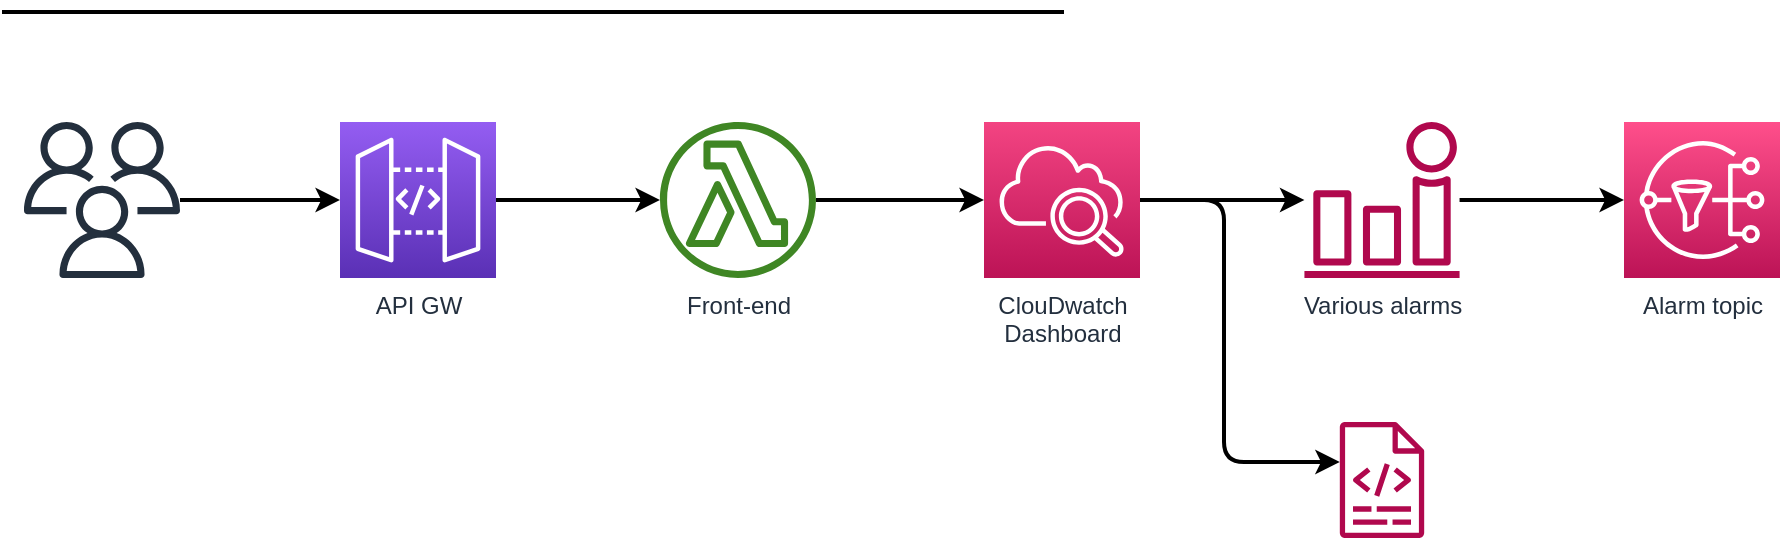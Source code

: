 <mxfile version="20.8.16" type="device" pages="2"><diagram name="Public" id="DnbvR8uSvg09ndF75B5V"><mxGraphModel dx="1403" dy="1106" grid="1" gridSize="10" guides="1" tooltips="1" connect="1" arrows="1" fold="1" page="1" pageScale="1" pageWidth="827" pageHeight="1169" math="0" shadow="0"><root><mxCell id="yr2AkE5JkxGKWlr9tLyR-0"/><mxCell id="yr2AkE5JkxGKWlr9tLyR-1" parent="yr2AkE5JkxGKWlr9tLyR-0"/><mxCell id="yr2AkE5JkxGKWlr9tLyR-2" value="" style="line;strokeWidth=2;html=1;fontSize=14;rounded=1;" vertex="1" parent="yr2AkE5JkxGKWlr9tLyR-1"><mxGeometry x="29" y="70" width="531" height="10" as="geometry"/></mxCell><mxCell id="hzzMBLK_l7JN2PZ_gz6C-0" style="edgeStyle=orthogonalEdgeStyle;rounded=1;orthogonalLoop=1;jettySize=auto;html=1;strokeWidth=2;" edge="1" parent="yr2AkE5JkxGKWlr9tLyR-1" source="yr2AkE5JkxGKWlr9tLyR-11" target="yr2AkE5JkxGKWlr9tLyR-13"><mxGeometry relative="1" as="geometry"/></mxCell><mxCell id="yr2AkE5JkxGKWlr9tLyR-11" value="" style="sketch=0;outlineConnect=0;fontColor=#232F3E;gradientColor=none;fillColor=#232F3D;strokeColor=none;dashed=0;verticalLabelPosition=bottom;verticalAlign=top;align=center;html=1;fontSize=12;fontStyle=0;aspect=fixed;pointerEvents=1;shape=mxgraph.aws4.users;" vertex="1" parent="yr2AkE5JkxGKWlr9tLyR-1"><mxGeometry x="40" y="130" width="78" height="78" as="geometry"/></mxCell><mxCell id="yr2AkE5JkxGKWlr9tLyR-12" style="edgeStyle=orthogonalEdgeStyle;rounded=1;orthogonalLoop=1;jettySize=auto;html=1;strokeWidth=2;" edge="1" parent="yr2AkE5JkxGKWlr9tLyR-1" source="yr2AkE5JkxGKWlr9tLyR-13" target="yr2AkE5JkxGKWlr9tLyR-17"><mxGeometry relative="1" as="geometry"/></mxCell><mxCell id="yr2AkE5JkxGKWlr9tLyR-13" value="API GW&lt;br&gt;" style="sketch=0;points=[[0,0,0],[0.25,0,0],[0.5,0,0],[0.75,0,0],[1,0,0],[0,1,0],[0.25,1,0],[0.5,1,0],[0.75,1,0],[1,1,0],[0,0.25,0],[0,0.5,0],[0,0.75,0],[1,0.25,0],[1,0.5,0],[1,0.75,0]];outlineConnect=0;fontColor=#232F3E;gradientColor=#945DF2;gradientDirection=north;fillColor=#5A30B5;strokeColor=#ffffff;dashed=0;verticalLabelPosition=bottom;verticalAlign=top;align=center;html=1;fontSize=12;fontStyle=0;aspect=fixed;shape=mxgraph.aws4.resourceIcon;resIcon=mxgraph.aws4.api_gateway;" vertex="1" parent="yr2AkE5JkxGKWlr9tLyR-1"><mxGeometry x="198" y="130" width="78" height="78" as="geometry"/></mxCell><mxCell id="cD44N2z0kFf55UVd5oeD-5" style="edgeStyle=orthogonalEdgeStyle;rounded=1;orthogonalLoop=1;jettySize=auto;html=1;strokeWidth=2;" edge="1" parent="yr2AkE5JkxGKWlr9tLyR-1" source="yr2AkE5JkxGKWlr9tLyR-17" target="cD44N2z0kFf55UVd5oeD-1"><mxGeometry relative="1" as="geometry"/></mxCell><mxCell id="yr2AkE5JkxGKWlr9tLyR-17" value="Front-end" style="sketch=0;outlineConnect=0;fontColor=#232F3E;gradientColor=none;fillColor=#3F8624;strokeColor=none;dashed=0;verticalLabelPosition=bottom;verticalAlign=top;align=center;html=1;fontSize=12;fontStyle=0;aspect=fixed;pointerEvents=1;shape=mxgraph.aws4.lambda_function;" vertex="1" parent="yr2AkE5JkxGKWlr9tLyR-1"><mxGeometry x="358" y="130" width="78" height="78" as="geometry"/></mxCell><mxCell id="cD44N2z0kFf55UVd5oeD-0" value="Alarm topic" style="sketch=0;points=[[0,0,0],[0.25,0,0],[0.5,0,0],[0.75,0,0],[1,0,0],[0,1,0],[0.25,1,0],[0.5,1,0],[0.75,1,0],[1,1,0],[0,0.25,0],[0,0.5,0],[0,0.75,0],[1,0.25,0],[1,0.5,0],[1,0.75,0]];outlineConnect=0;fontColor=#232F3E;gradientColor=#FF4F8B;gradientDirection=north;fillColor=#BC1356;strokeColor=#ffffff;dashed=0;verticalLabelPosition=bottom;verticalAlign=top;align=center;html=1;fontSize=12;fontStyle=0;aspect=fixed;shape=mxgraph.aws4.resourceIcon;resIcon=mxgraph.aws4.sns;" vertex="1" parent="yr2AkE5JkxGKWlr9tLyR-1"><mxGeometry x="840" y="130" width="78" height="78" as="geometry"/></mxCell><mxCell id="cD44N2z0kFf55UVd5oeD-3" style="edgeStyle=orthogonalEdgeStyle;rounded=1;orthogonalLoop=1;jettySize=auto;html=1;strokeWidth=2;" edge="1" parent="yr2AkE5JkxGKWlr9tLyR-1" source="cD44N2z0kFf55UVd5oeD-1" target="cD44N2z0kFf55UVd5oeD-2"><mxGeometry relative="1" as="geometry"/></mxCell><mxCell id="cD44N2z0kFf55UVd5oeD-7" style="edgeStyle=orthogonalEdgeStyle;rounded=1;orthogonalLoop=1;jettySize=auto;html=1;strokeWidth=2;" edge="1" parent="yr2AkE5JkxGKWlr9tLyR-1" source="cD44N2z0kFf55UVd5oeD-1" target="cD44N2z0kFf55UVd5oeD-6"><mxGeometry relative="1" as="geometry"><Array as="points"><mxPoint x="640" y="169"/><mxPoint x="640" y="300"/></Array></mxGeometry></mxCell><mxCell id="cD44N2z0kFf55UVd5oeD-1" value="ClouDwatch&lt;br&gt;Dashboard" style="sketch=0;points=[[0,0,0],[0.25,0,0],[0.5,0,0],[0.75,0,0],[1,0,0],[0,1,0],[0.25,1,0],[0.5,1,0],[0.75,1,0],[1,1,0],[0,0.25,0],[0,0.5,0],[0,0.75,0],[1,0.25,0],[1,0.5,0],[1,0.75,0]];points=[[0,0,0],[0.25,0,0],[0.5,0,0],[0.75,0,0],[1,0,0],[0,1,0],[0.25,1,0],[0.5,1,0],[0.75,1,0],[1,1,0],[0,0.25,0],[0,0.5,0],[0,0.75,0],[1,0.25,0],[1,0.5,0],[1,0.75,0]];outlineConnect=0;fontColor=#232F3E;gradientColor=#F34482;gradientDirection=north;fillColor=#BC1356;strokeColor=#ffffff;dashed=0;verticalLabelPosition=bottom;verticalAlign=top;align=center;html=1;fontSize=12;fontStyle=0;aspect=fixed;shape=mxgraph.aws4.resourceIcon;resIcon=mxgraph.aws4.cloudwatch_2;" vertex="1" parent="yr2AkE5JkxGKWlr9tLyR-1"><mxGeometry x="520" y="130" width="78" height="78" as="geometry"/></mxCell><mxCell id="cD44N2z0kFf55UVd5oeD-4" style="edgeStyle=orthogonalEdgeStyle;rounded=1;orthogonalLoop=1;jettySize=auto;html=1;strokeWidth=2;" edge="1" parent="yr2AkE5JkxGKWlr9tLyR-1" source="cD44N2z0kFf55UVd5oeD-2" target="cD44N2z0kFf55UVd5oeD-0"><mxGeometry relative="1" as="geometry"/></mxCell><mxCell id="cD44N2z0kFf55UVd5oeD-2" value="Various alarms" style="sketch=0;outlineConnect=0;fontColor=#232F3E;gradientColor=none;fillColor=#B0084D;strokeColor=none;dashed=0;verticalLabelPosition=bottom;verticalAlign=top;align=center;html=1;fontSize=12;fontStyle=0;aspect=fixed;pointerEvents=1;shape=mxgraph.aws4.alarm;" vertex="1" parent="yr2AkE5JkxGKWlr9tLyR-1"><mxGeometry x="680" y="130" width="78" height="78" as="geometry"/></mxCell><mxCell id="cD44N2z0kFf55UVd5oeD-6" value="" style="sketch=0;outlineConnect=0;fontColor=#232F3E;gradientColor=none;fillColor=#B0084D;strokeColor=none;dashed=0;verticalLabelPosition=bottom;verticalAlign=top;align=center;html=1;fontSize=12;fontStyle=0;aspect=fixed;pointerEvents=1;shape=mxgraph.aws4.logs;" vertex="1" parent="yr2AkE5JkxGKWlr9tLyR-1"><mxGeometry x="680" y="280" width="78" height="58" as="geometry"/></mxCell></root></mxGraphModel></diagram><diagram id="Ht1M8jgEwFfnCIfOTk4-" name="Private"><mxGraphModel dx="1403" dy="1106" grid="1" gridSize="10" guides="1" tooltips="1" connect="1" arrows="1" fold="1" page="1" pageScale="1" pageWidth="827" pageHeight="1169" math="0" shadow="0"><root><mxCell id="0"/><mxCell id="1" parent="0"/><mxCell id="SCVMTBWpLvtzJIhz15lM-1" value="" style="line;strokeWidth=2;html=1;fontSize=14;rounded=1;" parent="1" vertex="1"><mxGeometry x="13.5" y="70" width="781" height="10" as="geometry"/></mxCell><mxCell id="vi_9uc9S0S1V204IJGP3-10" style="edgeStyle=orthogonalEdgeStyle;rounded=1;orthogonalLoop=1;jettySize=auto;html=1;strokeWidth=2;startArrow=none;" parent="1" source="oXaukxSiQ05kNEkk0xUT-4" target="AQf1yF7t2RNp_DulaBXD-1" edge="1"><mxGeometry relative="1" as="geometry"/></mxCell><mxCell id="vi_9uc9S0S1V204IJGP3-1" value="" style="sketch=0;outlineConnect=0;fontColor=#232F3E;gradientColor=none;fillColor=#232F3D;strokeColor=none;dashed=0;verticalLabelPosition=bottom;verticalAlign=top;align=center;html=1;fontSize=12;fontStyle=0;aspect=fixed;pointerEvents=1;shape=mxgraph.aws4.users;" parent="1" vertex="1"><mxGeometry x="29" y="280" width="78" height="78" as="geometry"/></mxCell><mxCell id="vi_9uc9S0S1V204IJGP3-5" style="edgeStyle=orthogonalEdgeStyle;rounded=1;orthogonalLoop=1;jettySize=auto;html=1;strokeWidth=2;" parent="1" source="vi_9uc9S0S1V204IJGP3-3" target="vi_9uc9S0S1V204IJGP3-4" edge="1"><mxGeometry relative="1" as="geometry"/></mxCell><mxCell id="vi_9uc9S0S1V204IJGP3-3" value="API GW&lt;br&gt;(private)" style="sketch=0;points=[[0,0,0],[0.25,0,0],[0.5,0,0],[0.75,0,0],[1,0,0],[0,1,0],[0.25,1,0],[0.5,1,0],[0.75,1,0],[1,1,0],[0,0.25,0],[0,0.5,0],[0,0.75,0],[1,0.25,0],[1,0.5,0],[1,0.75,0]];outlineConnect=0;fontColor=#232F3E;gradientColor=#945DF2;gradientDirection=north;fillColor=#5A30B5;strokeColor=#ffffff;dashed=0;verticalLabelPosition=bottom;verticalAlign=top;align=center;html=1;fontSize=12;fontStyle=0;aspect=fixed;shape=mxgraph.aws4.resourceIcon;resIcon=mxgraph.aws4.api_gateway;" parent="1" vertex="1"><mxGeometry x="528" y="280" width="78" height="78" as="geometry"/></mxCell><mxCell id="CNLYWMID2YX4ise-qViQ-8" style="edgeStyle=orthogonalEdgeStyle;rounded=1;orthogonalLoop=1;jettySize=auto;html=1;strokeWidth=2;" edge="1" parent="1" source="vi_9uc9S0S1V204IJGP3-4" target="CNLYWMID2YX4ise-qViQ-4"><mxGeometry relative="1" as="geometry"/></mxCell><mxCell id="vi_9uc9S0S1V204IJGP3-4" value="Front-end" style="sketch=0;outlineConnect=0;fontColor=#232F3E;gradientColor=none;fillColor=#3F8624;strokeColor=none;dashed=0;verticalLabelPosition=bottom;verticalAlign=top;align=center;html=1;fontSize=12;fontStyle=0;aspect=fixed;pointerEvents=1;shape=mxgraph.aws4.lambda_function;" parent="1" vertex="1"><mxGeometry x="688" y="280" width="78" height="78" as="geometry"/></mxCell><mxCell id="mT09AMJbV9eIGyxf14k3-2" value="VPC" style="sketch=0;outlineConnect=0;gradientColor=none;html=1;whiteSpace=wrap;fontSize=12;fontStyle=0;shape=mxgraph.aws4.group;grIcon=mxgraph.aws4.group_vpc;strokeColor=#879196;fillColor=none;verticalAlign=top;align=left;spacingLeft=30;fontColor=#879196;dashed=0;" parent="1" vertex="1"><mxGeometry x="179" y="239" width="450" height="160" as="geometry"/></mxCell><mxCell id="AQf1yF7t2RNp_DulaBXD-2" style="edgeStyle=orthogonalEdgeStyle;rounded=1;orthogonalLoop=1;jettySize=auto;html=1;strokeWidth=2;" parent="1" source="AQf1yF7t2RNp_DulaBXD-1" target="vi_9uc9S0S1V204IJGP3-3" edge="1"><mxGeometry relative="1" as="geometry"/></mxCell><mxCell id="AQf1yF7t2RNp_DulaBXD-1" value="VPC Endpoint" style="sketch=0;outlineConnect=0;fontColor=#232F3E;gradientColor=none;fillColor=#4D27AA;strokeColor=none;dashed=0;verticalLabelPosition=bottom;verticalAlign=top;align=center;html=1;fontSize=12;fontStyle=0;aspect=fixed;pointerEvents=1;shape=mxgraph.aws4.endpoint;" parent="1" vertex="1"><mxGeometry x="368" y="280" width="78" height="78" as="geometry"/></mxCell><mxCell id="oXaukxSiQ05kNEkk0xUT-10" style="edgeStyle=orthogonalEdgeStyle;rounded=1;orthogonalLoop=1;jettySize=auto;html=1;entryX=0;entryY=0.25;entryDx=0;entryDy=0;entryPerimeter=0;strokeWidth=2;" parent="1" source="oXaukxSiQ05kNEkk0xUT-1" target="vi_9uc9S0S1V204IJGP3-3" edge="1"><mxGeometry relative="1" as="geometry"><Array as="points"><mxPoint x="489" y="160"/><mxPoint x="489" y="300"/></Array></mxGeometry></mxCell><mxCell id="oXaukxSiQ05kNEkk0xUT-1" value="Certificate" style="sketch=0;outlineConnect=0;fontColor=#232F3E;gradientColor=none;fillColor=#3F8624;strokeColor=none;dashed=0;verticalLabelPosition=bottom;verticalAlign=top;align=center;html=1;fontSize=12;fontStyle=0;aspect=fixed;pointerEvents=1;shape=mxgraph.aws4.certificate_manager;" parent="1" vertex="1"><mxGeometry x="218.5" y="120" width="59" height="78" as="geometry"/></mxCell><mxCell id="oXaukxSiQ05kNEkk0xUT-6" style="edgeStyle=orthogonalEdgeStyle;rounded=1;orthogonalLoop=1;jettySize=auto;html=1;strokeWidth=2;" parent="1" source="oXaukxSiQ05kNEkk0xUT-1" target="oXaukxSiQ05kNEkk0xUT-4" edge="1"><mxGeometry relative="1" as="geometry"><mxPoint x="209" y="159" as="sourcePoint"/><Array as="points"><mxPoint x="169" y="159"/><mxPoint x="169" y="300"/></Array></mxGeometry></mxCell><mxCell id="oXaukxSiQ05kNEkk0xUT-8" style="edgeStyle=orthogonalEdgeStyle;rounded=1;orthogonalLoop=1;jettySize=auto;html=1;entryX=0;entryY=0.75;entryDx=0;entryDy=0;entryPerimeter=0;strokeWidth=2;" parent="1" source="oXaukxSiQ05kNEkk0xUT-3" target="vi_9uc9S0S1V204IJGP3-3" edge="1"><mxGeometry relative="1" as="geometry"><Array as="points"><mxPoint x="489" y="639"/><mxPoint x="489" y="339"/></Array></mxGeometry></mxCell><mxCell id="oXaukxSiQ05kNEkk0xUT-9" style="edgeStyle=orthogonalEdgeStyle;rounded=1;orthogonalLoop=1;jettySize=auto;html=1;strokeWidth=2;" parent="1" source="oXaukxSiQ05kNEkk0xUT-3" target="oXaukxSiQ05kNEkk0xUT-4" edge="1"><mxGeometry relative="1" as="geometry"><Array as="points"><mxPoint x="169" y="639"/><mxPoint x="169" y="340"/></Array></mxGeometry></mxCell><mxCell id="oXaukxSiQ05kNEkk0xUT-3" value="Route 53&lt;br&gt;Domain" style="sketch=0;points=[[0,0,0],[0.25,0,0],[0.5,0,0],[0.75,0,0],[1,0,0],[0,1,0],[0.25,1,0],[0.5,1,0],[0.75,1,0],[1,1,0],[0,0.25,0],[0,0.5,0],[0,0.75,0],[1,0.25,0],[1,0.5,0],[1,0.75,0]];outlineConnect=0;fontColor=#232F3E;gradientColor=#945DF2;gradientDirection=north;fillColor=#5A30B5;strokeColor=#ffffff;dashed=0;verticalLabelPosition=bottom;verticalAlign=top;align=center;html=1;fontSize=12;fontStyle=0;aspect=fixed;shape=mxgraph.aws4.resourceIcon;resIcon=mxgraph.aws4.route_53;" parent="1" vertex="1"><mxGeometry x="209" y="600" width="78" height="78" as="geometry"/></mxCell><mxCell id="oXaukxSiQ05kNEkk0xUT-5" value="" style="edgeStyle=orthogonalEdgeStyle;rounded=1;orthogonalLoop=1;jettySize=auto;html=1;strokeWidth=2;endArrow=none;" parent="1" source="vi_9uc9S0S1V204IJGP3-1" target="oXaukxSiQ05kNEkk0xUT-4" edge="1"><mxGeometry relative="1" as="geometry"><mxPoint x="27" y="319" as="sourcePoint"/><mxPoint x="368" y="319" as="targetPoint"/></mxGeometry></mxCell><mxCell id="oXaukxSiQ05kNEkk0xUT-12" style="edgeStyle=orthogonalEdgeStyle;rounded=1;orthogonalLoop=1;jettySize=auto;html=1;strokeWidth=2;" parent="1" source="oXaukxSiQ05kNEkk0xUT-4" target="oXaukxSiQ05kNEkk0xUT-11" edge="1"><mxGeometry relative="1" as="geometry"><Array as="points"><mxPoint x="319" y="340"/><mxPoint x="319" y="420"/><mxPoint x="248" y="420"/></Array></mxGeometry></mxCell><mxCell id="oXaukxSiQ05kNEkk0xUT-4" value="Application LB" style="sketch=0;outlineConnect=0;fontColor=#232F3E;gradientColor=none;fillColor=#4D27AA;strokeColor=none;dashed=0;verticalLabelPosition=bottom;verticalAlign=top;align=center;html=1;fontSize=12;fontStyle=0;aspect=fixed;pointerEvents=1;shape=mxgraph.aws4.application_load_balancer;" parent="1" vertex="1"><mxGeometry x="209" y="280" width="78" height="78" as="geometry"/></mxCell><mxCell id="oXaukxSiQ05kNEkk0xUT-11" value="access logs" style="sketch=0;outlineConnect=0;fontColor=#232F3E;gradientColor=none;fillColor=#3F8624;strokeColor=none;dashed=0;verticalLabelPosition=bottom;verticalAlign=top;align=center;html=1;fontSize=12;fontStyle=0;aspect=fixed;pointerEvents=1;shape=mxgraph.aws4.bucket_with_objects;" parent="1" vertex="1"><mxGeometry x="210.5" y="440" width="75" height="78" as="geometry"/></mxCell><mxCell id="CNLYWMID2YX4ise-qViQ-1" value="Alarm topic" style="sketch=0;points=[[0,0,0],[0.25,0,0],[0.5,0,0],[0.75,0,0],[1,0,0],[0,1,0],[0.25,1,0],[0.5,1,0],[0.75,1,0],[1,1,0],[0,0.25,0],[0,0.5,0],[0,0.75,0],[1,0.25,0],[1,0.5,0],[1,0.75,0]];outlineConnect=0;fontColor=#232F3E;gradientColor=#FF4F8B;gradientDirection=north;fillColor=#BC1356;strokeColor=#ffffff;dashed=0;verticalLabelPosition=bottom;verticalAlign=top;align=center;html=1;fontSize=12;fontStyle=0;aspect=fixed;shape=mxgraph.aws4.resourceIcon;resIcon=mxgraph.aws4.sns;" vertex="1" parent="1"><mxGeometry x="1170" y="280" width="78" height="78" as="geometry"/></mxCell><mxCell id="CNLYWMID2YX4ise-qViQ-2" style="edgeStyle=orthogonalEdgeStyle;rounded=1;orthogonalLoop=1;jettySize=auto;html=1;strokeWidth=2;" edge="1" parent="1" source="CNLYWMID2YX4ise-qViQ-4" target="CNLYWMID2YX4ise-qViQ-6"><mxGeometry relative="1" as="geometry"/></mxCell><mxCell id="CNLYWMID2YX4ise-qViQ-3" style="edgeStyle=orthogonalEdgeStyle;rounded=1;orthogonalLoop=1;jettySize=auto;html=1;strokeWidth=2;" edge="1" parent="1" source="CNLYWMID2YX4ise-qViQ-4" target="CNLYWMID2YX4ise-qViQ-7"><mxGeometry relative="1" as="geometry"><Array as="points"><mxPoint x="970" y="319"/><mxPoint x="970" y="450"/></Array></mxGeometry></mxCell><mxCell id="CNLYWMID2YX4ise-qViQ-4" value="ClouDwatch&lt;br&gt;Dashboard" style="sketch=0;points=[[0,0,0],[0.25,0,0],[0.5,0,0],[0.75,0,0],[1,0,0],[0,1,0],[0.25,1,0],[0.5,1,0],[0.75,1,0],[1,1,0],[0,0.25,0],[0,0.5,0],[0,0.75,0],[1,0.25,0],[1,0.5,0],[1,0.75,0]];points=[[0,0,0],[0.25,0,0],[0.5,0,0],[0.75,0,0],[1,0,0],[0,1,0],[0.25,1,0],[0.5,1,0],[0.75,1,0],[1,1,0],[0,0.25,0],[0,0.5,0],[0,0.75,0],[1,0.25,0],[1,0.5,0],[1,0.75,0]];outlineConnect=0;fontColor=#232F3E;gradientColor=#F34482;gradientDirection=north;fillColor=#BC1356;strokeColor=#ffffff;dashed=0;verticalLabelPosition=bottom;verticalAlign=top;align=center;html=1;fontSize=12;fontStyle=0;aspect=fixed;shape=mxgraph.aws4.resourceIcon;resIcon=mxgraph.aws4.cloudwatch_2;" vertex="1" parent="1"><mxGeometry x="850" y="280" width="78" height="78" as="geometry"/></mxCell><mxCell id="CNLYWMID2YX4ise-qViQ-5" style="edgeStyle=orthogonalEdgeStyle;rounded=1;orthogonalLoop=1;jettySize=auto;html=1;strokeWidth=2;" edge="1" parent="1" source="CNLYWMID2YX4ise-qViQ-6" target="CNLYWMID2YX4ise-qViQ-1"><mxGeometry relative="1" as="geometry"/></mxCell><mxCell id="CNLYWMID2YX4ise-qViQ-6" value="Various alarms" style="sketch=0;outlineConnect=0;fontColor=#232F3E;gradientColor=none;fillColor=#B0084D;strokeColor=none;dashed=0;verticalLabelPosition=bottom;verticalAlign=top;align=center;html=1;fontSize=12;fontStyle=0;aspect=fixed;pointerEvents=1;shape=mxgraph.aws4.alarm;" vertex="1" parent="1"><mxGeometry x="1010" y="280" width="78" height="78" as="geometry"/></mxCell><mxCell id="CNLYWMID2YX4ise-qViQ-7" value="" style="sketch=0;outlineConnect=0;fontColor=#232F3E;gradientColor=none;fillColor=#B0084D;strokeColor=none;dashed=0;verticalLabelPosition=bottom;verticalAlign=top;align=center;html=1;fontSize=12;fontStyle=0;aspect=fixed;pointerEvents=1;shape=mxgraph.aws4.logs;" vertex="1" parent="1"><mxGeometry x="1010" y="430" width="78" height="58" as="geometry"/></mxCell></root></mxGraphModel></diagram></mxfile>